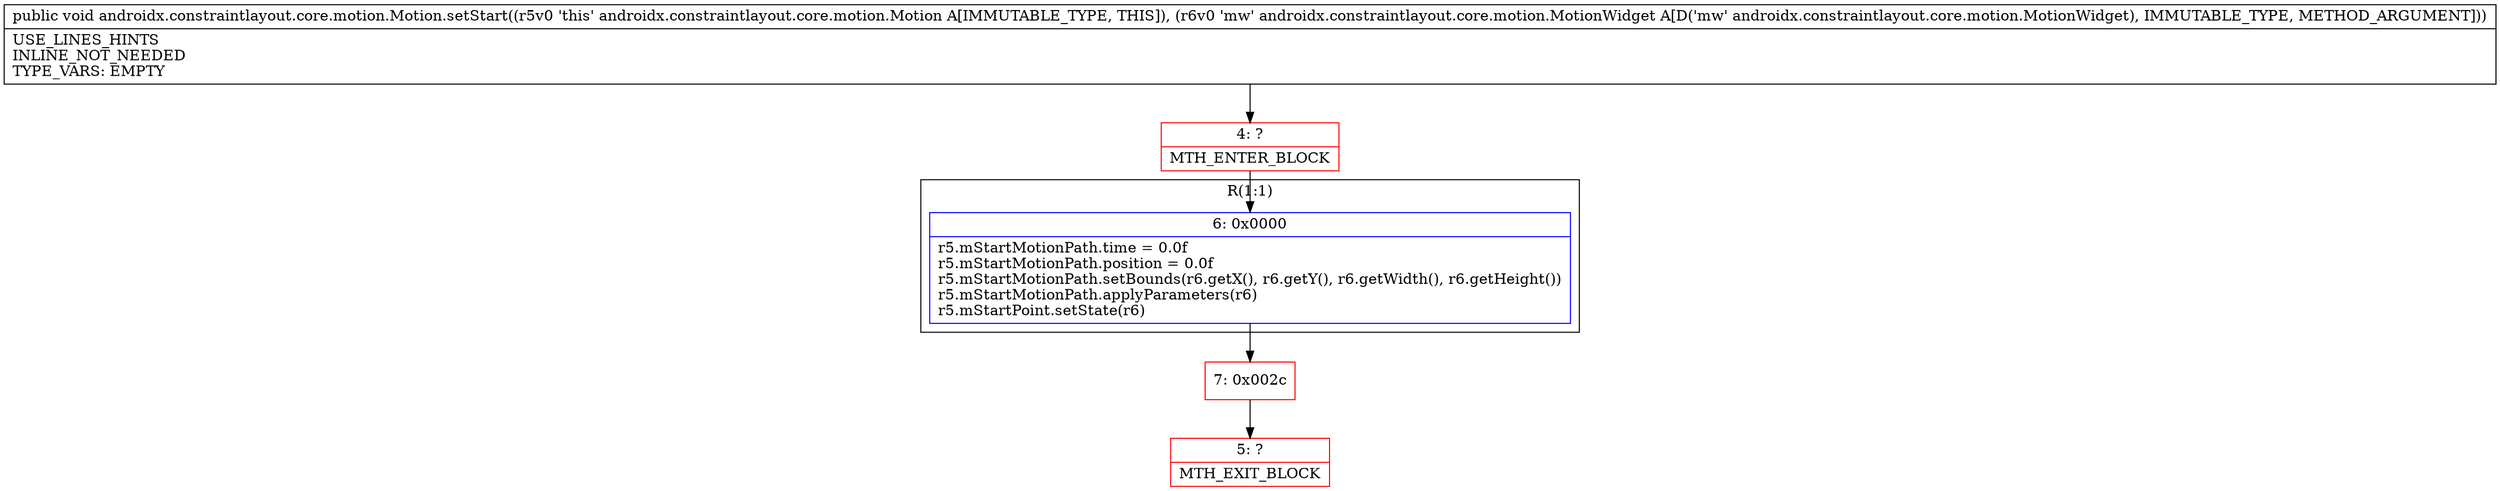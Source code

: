 digraph "CFG forandroidx.constraintlayout.core.motion.Motion.setStart(Landroidx\/constraintlayout\/core\/motion\/MotionWidget;)V" {
subgraph cluster_Region_1097693731 {
label = "R(1:1)";
node [shape=record,color=blue];
Node_6 [shape=record,label="{6\:\ 0x0000|r5.mStartMotionPath.time = 0.0f\lr5.mStartMotionPath.position = 0.0f\lr5.mStartMotionPath.setBounds(r6.getX(), r6.getY(), r6.getWidth(), r6.getHeight())\lr5.mStartMotionPath.applyParameters(r6)\lr5.mStartPoint.setState(r6)\l}"];
}
Node_4 [shape=record,color=red,label="{4\:\ ?|MTH_ENTER_BLOCK\l}"];
Node_7 [shape=record,color=red,label="{7\:\ 0x002c}"];
Node_5 [shape=record,color=red,label="{5\:\ ?|MTH_EXIT_BLOCK\l}"];
MethodNode[shape=record,label="{public void androidx.constraintlayout.core.motion.Motion.setStart((r5v0 'this' androidx.constraintlayout.core.motion.Motion A[IMMUTABLE_TYPE, THIS]), (r6v0 'mw' androidx.constraintlayout.core.motion.MotionWidget A[D('mw' androidx.constraintlayout.core.motion.MotionWidget), IMMUTABLE_TYPE, METHOD_ARGUMENT]))  | USE_LINES_HINTS\lINLINE_NOT_NEEDED\lTYPE_VARS: EMPTY\l}"];
MethodNode -> Node_4;Node_6 -> Node_7;
Node_4 -> Node_6;
Node_7 -> Node_5;
}

